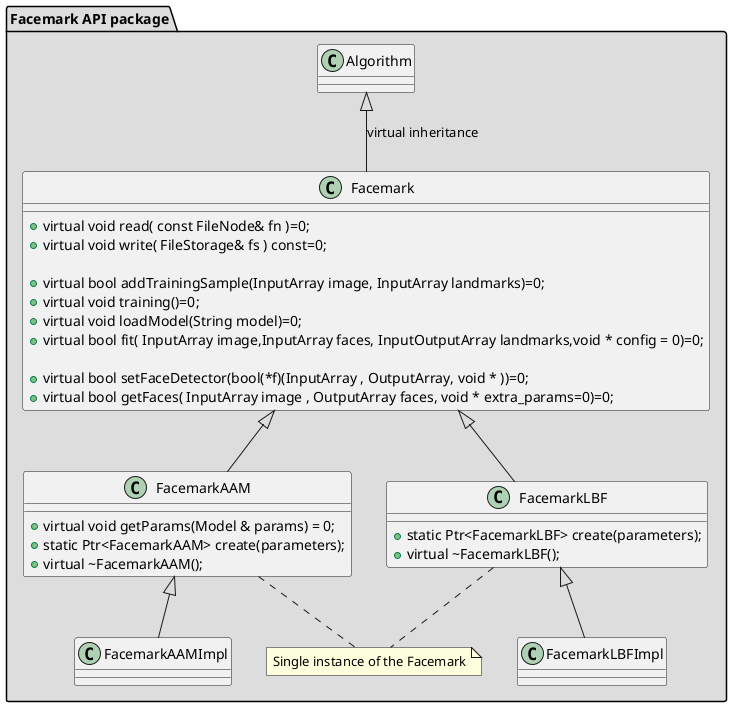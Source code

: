 @startuml{facemark_api.png}

package "Facemark API package" #DDDDDD {
    class Algorithm

    class Facemark{

        +virtual void read( const FileNode& fn )=0;
        +virtual void write( FileStorage& fs ) const=0;

        +virtual bool addTrainingSample(InputArray image, InputArray landmarks)=0;
        +virtual void training()=0;
        +virtual void loadModel(String model)=0;
        +virtual bool fit( InputArray image,InputArray faces, InputOutputArray landmarks,void * config = 0)=0;

        +virtual bool setFaceDetector(bool(*f)(InputArray , OutputArray, void * ))=0;
        +virtual bool getFaces( InputArray image , OutputArray faces, void * extra_params=0)=0;
    }
    'class Facemark
    'note right: Facemark is the general interface for each specialized algorithm


    class FacemarkAAM{
        +virtual void getParams(Model & params) = 0;
        +static Ptr<FacemarkAAM> create(parameters);
        +virtual ~FacemarkAAM();
    }

    class FacemarkLBF{
        +static Ptr<FacemarkLBF> create(parameters);
        +virtual ~FacemarkLBF();
    }


    Algorithm <|-- Facemark : virtual inheritance
    Facemark <|-- FacemarkAAM
    Facemark <|-- FacemarkLBF

    note "Single instance of the Facemark" as N1
    FacemarkAAM .. N1
    FacemarkLBF .. N1

    class FacemarkAAMImpl

    class FacemarkLBFImpl

    FacemarkAAM <|-- FacemarkAAMImpl
    FacemarkLBF <|-- FacemarkLBFImpl

}

@enduml
